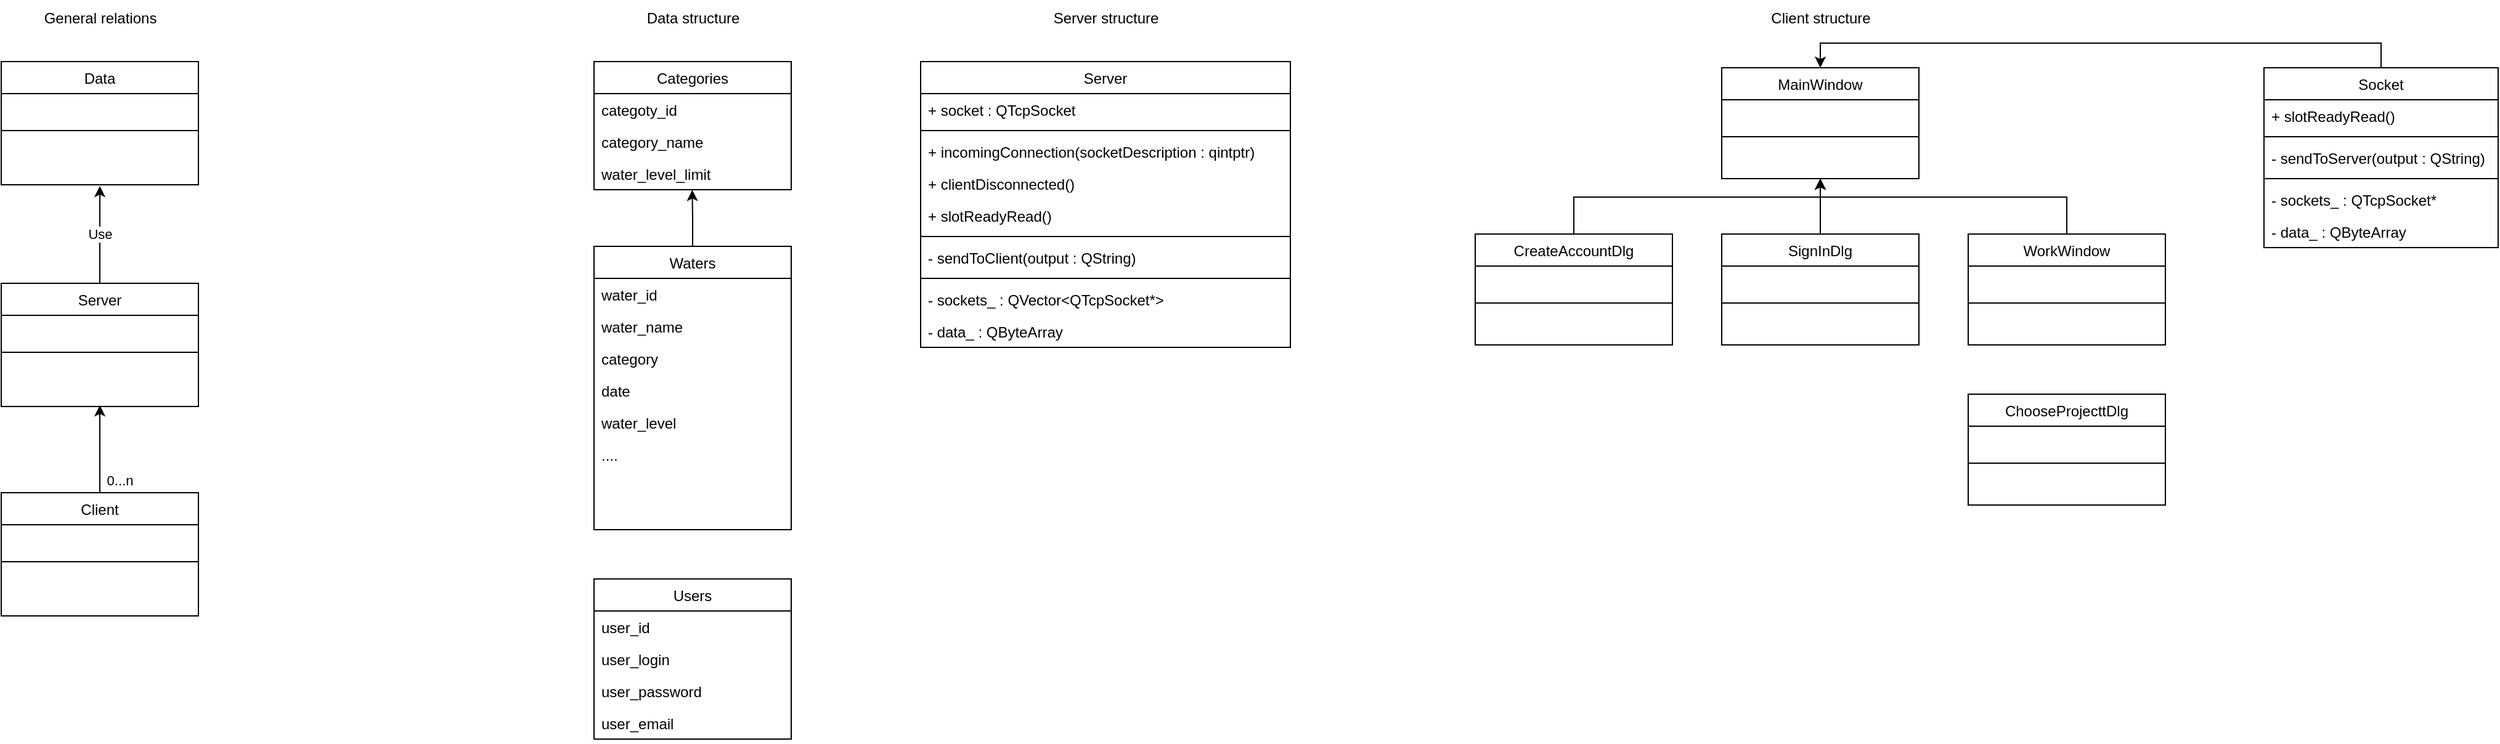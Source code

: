 <mxfile version="24.7.17">
  <diagram id="C5RBs43oDa-KdzZeNtuy" name="Page-1">
    <mxGraphModel dx="1151" dy="683" grid="1" gridSize="10" guides="1" tooltips="1" connect="1" arrows="1" fold="1" page="1" pageScale="1" pageWidth="827" pageHeight="1169" math="0" shadow="0">
      <root>
        <mxCell id="WIyWlLk6GJQsqaUBKTNV-0" />
        <mxCell id="WIyWlLk6GJQsqaUBKTNV-1" parent="WIyWlLk6GJQsqaUBKTNV-0" />
        <mxCell id="zkfFHV4jXpPFQw0GAbJ--6" value="Server" style="swimlane;fontStyle=0;align=center;verticalAlign=top;childLayout=stackLayout;horizontal=1;startSize=26;horizontalStack=0;resizeParent=1;resizeLast=0;collapsible=1;marginBottom=0;rounded=0;shadow=0;strokeWidth=1;" parent="WIyWlLk6GJQsqaUBKTNV-1" vertex="1">
          <mxGeometry x="334" y="470" width="160" height="100" as="geometry">
            <mxRectangle x="130" y="380" width="160" height="26" as="alternateBounds" />
          </mxGeometry>
        </mxCell>
        <mxCell id="zkfFHV4jXpPFQw0GAbJ--7" value=" " style="text;align=left;verticalAlign=top;spacingLeft=4;spacingRight=4;overflow=hidden;rotatable=0;points=[[0,0.5],[1,0.5]];portConstraint=eastwest;" parent="zkfFHV4jXpPFQw0GAbJ--6" vertex="1">
          <mxGeometry y="26" width="160" height="26" as="geometry" />
        </mxCell>
        <mxCell id="zkfFHV4jXpPFQw0GAbJ--9" value="" style="line;html=1;strokeWidth=1;align=left;verticalAlign=middle;spacingTop=-1;spacingLeft=3;spacingRight=3;rotatable=0;labelPosition=right;points=[];portConstraint=eastwest;" parent="zkfFHV4jXpPFQw0GAbJ--6" vertex="1">
          <mxGeometry y="52" width="160" height="8" as="geometry" />
        </mxCell>
        <mxCell id="26_SuUrsTJ2ntYaLOK97-0" value=" " style="text;align=left;verticalAlign=top;spacingLeft=4;spacingRight=4;overflow=hidden;rotatable=0;points=[[0,0.5],[1,0.5]];portConstraint=eastwest;" parent="zkfFHV4jXpPFQw0GAbJ--6" vertex="1">
          <mxGeometry y="60" width="160" height="40" as="geometry" />
        </mxCell>
        <mxCell id="26_SuUrsTJ2ntYaLOK97-1" value="Client" style="swimlane;fontStyle=0;align=center;verticalAlign=top;childLayout=stackLayout;horizontal=1;startSize=26;horizontalStack=0;resizeParent=1;resizeLast=0;collapsible=1;marginBottom=0;rounded=0;shadow=0;strokeWidth=1;" parent="WIyWlLk6GJQsqaUBKTNV-1" vertex="1">
          <mxGeometry x="334" y="640" width="160" height="100" as="geometry">
            <mxRectangle x="130" y="380" width="160" height="26" as="alternateBounds" />
          </mxGeometry>
        </mxCell>
        <mxCell id="26_SuUrsTJ2ntYaLOK97-2" value=" " style="text;align=left;verticalAlign=top;spacingLeft=4;spacingRight=4;overflow=hidden;rotatable=0;points=[[0,0.5],[1,0.5]];portConstraint=eastwest;" parent="26_SuUrsTJ2ntYaLOK97-1" vertex="1">
          <mxGeometry y="26" width="160" height="26" as="geometry" />
        </mxCell>
        <mxCell id="26_SuUrsTJ2ntYaLOK97-3" value="" style="line;html=1;strokeWidth=1;align=left;verticalAlign=middle;spacingTop=-1;spacingLeft=3;spacingRight=3;rotatable=0;labelPosition=right;points=[];portConstraint=eastwest;" parent="26_SuUrsTJ2ntYaLOK97-1" vertex="1">
          <mxGeometry y="52" width="160" height="8" as="geometry" />
        </mxCell>
        <mxCell id="26_SuUrsTJ2ntYaLOK97-4" value=" " style="text;align=left;verticalAlign=top;spacingLeft=4;spacingRight=4;overflow=hidden;rotatable=0;points=[[0,0.5],[1,0.5]];portConstraint=eastwest;" parent="26_SuUrsTJ2ntYaLOK97-1" vertex="1">
          <mxGeometry y="60" width="160" height="40" as="geometry" />
        </mxCell>
        <mxCell id="26_SuUrsTJ2ntYaLOK97-5" value="Data" style="swimlane;fontStyle=0;align=center;verticalAlign=top;childLayout=stackLayout;horizontal=1;startSize=26;horizontalStack=0;resizeParent=1;resizeLast=0;collapsible=1;marginBottom=0;rounded=0;shadow=0;strokeWidth=1;" parent="WIyWlLk6GJQsqaUBKTNV-1" vertex="1">
          <mxGeometry x="334" y="290" width="160" height="100" as="geometry">
            <mxRectangle x="130" y="380" width="160" height="26" as="alternateBounds" />
          </mxGeometry>
        </mxCell>
        <mxCell id="26_SuUrsTJ2ntYaLOK97-6" value=" " style="text;align=left;verticalAlign=top;spacingLeft=4;spacingRight=4;overflow=hidden;rotatable=0;points=[[0,0.5],[1,0.5]];portConstraint=eastwest;" parent="26_SuUrsTJ2ntYaLOK97-5" vertex="1">
          <mxGeometry y="26" width="160" height="26" as="geometry" />
        </mxCell>
        <mxCell id="26_SuUrsTJ2ntYaLOK97-7" value="" style="line;html=1;strokeWidth=1;align=left;verticalAlign=middle;spacingTop=-1;spacingLeft=3;spacingRight=3;rotatable=0;labelPosition=right;points=[];portConstraint=eastwest;" parent="26_SuUrsTJ2ntYaLOK97-5" vertex="1">
          <mxGeometry y="52" width="160" height="8" as="geometry" />
        </mxCell>
        <mxCell id="26_SuUrsTJ2ntYaLOK97-8" value=" " style="text;align=left;verticalAlign=top;spacingLeft=4;spacingRight=4;overflow=hidden;rotatable=0;points=[[0,0.5],[1,0.5]];portConstraint=eastwest;" parent="26_SuUrsTJ2ntYaLOK97-5" vertex="1">
          <mxGeometry y="60" width="160" height="40" as="geometry" />
        </mxCell>
        <mxCell id="26_SuUrsTJ2ntYaLOK97-9" style="edgeStyle=orthogonalEdgeStyle;rounded=0;orthogonalLoop=1;jettySize=auto;html=1;entryX=0.5;entryY=1.025;entryDx=0;entryDy=0;entryPerimeter=0;" parent="WIyWlLk6GJQsqaUBKTNV-1" source="zkfFHV4jXpPFQw0GAbJ--6" target="26_SuUrsTJ2ntYaLOK97-8" edge="1">
          <mxGeometry relative="1" as="geometry" />
        </mxCell>
        <mxCell id="26_SuUrsTJ2ntYaLOK97-11" value="Use" style="edgeLabel;html=1;align=center;verticalAlign=middle;resizable=0;points=[];" parent="26_SuUrsTJ2ntYaLOK97-9" vertex="1" connectable="0">
          <mxGeometry x="0.291" y="-3" relative="1" as="geometry">
            <mxPoint x="-3" y="11" as="offset" />
          </mxGeometry>
        </mxCell>
        <mxCell id="26_SuUrsTJ2ntYaLOK97-10" style="edgeStyle=orthogonalEdgeStyle;rounded=0;orthogonalLoop=1;jettySize=auto;html=1;entryX=0.5;entryY=0.975;entryDx=0;entryDy=0;entryPerimeter=0;" parent="WIyWlLk6GJQsqaUBKTNV-1" source="26_SuUrsTJ2ntYaLOK97-1" target="26_SuUrsTJ2ntYaLOK97-0" edge="1">
          <mxGeometry relative="1" as="geometry" />
        </mxCell>
        <mxCell id="26_SuUrsTJ2ntYaLOK97-12" value="0...n" style="edgeLabel;html=1;align=center;verticalAlign=middle;resizable=0;points=[];" parent="WIyWlLk6GJQsqaUBKTNV-1" vertex="1" connectable="0">
          <mxGeometry x="430" y="630" as="geometry" />
        </mxCell>
        <mxCell id="26_SuUrsTJ2ntYaLOK97-13" value="General relations" style="text;html=1;align=center;verticalAlign=middle;resizable=0;points=[];autosize=1;strokeColor=none;fillColor=none;" parent="WIyWlLk6GJQsqaUBKTNV-1" vertex="1">
          <mxGeometry x="359" y="240" width="110" height="30" as="geometry" />
        </mxCell>
        <mxCell id="26_SuUrsTJ2ntYaLOK97-14" value="Data structure" style="text;html=1;align=center;verticalAlign=middle;resizable=0;points=[];autosize=1;strokeColor=none;fillColor=none;" parent="WIyWlLk6GJQsqaUBKTNV-1" vertex="1">
          <mxGeometry x="845" y="240" width="100" height="30" as="geometry" />
        </mxCell>
        <mxCell id="26_SuUrsTJ2ntYaLOK97-15" value="Categories" style="swimlane;fontStyle=0;align=center;verticalAlign=top;childLayout=stackLayout;horizontal=1;startSize=26;horizontalStack=0;resizeParent=1;resizeLast=0;collapsible=1;marginBottom=0;rounded=0;shadow=0;strokeWidth=1;" parent="WIyWlLk6GJQsqaUBKTNV-1" vertex="1">
          <mxGeometry x="815" y="290" width="160" height="104" as="geometry">
            <mxRectangle x="130" y="380" width="160" height="26" as="alternateBounds" />
          </mxGeometry>
        </mxCell>
        <mxCell id="26_SuUrsTJ2ntYaLOK97-16" value="categoty_id" style="text;align=left;verticalAlign=top;spacingLeft=4;spacingRight=4;overflow=hidden;rotatable=0;points=[[0,0.5],[1,0.5]];portConstraint=eastwest;" parent="26_SuUrsTJ2ntYaLOK97-15" vertex="1">
          <mxGeometry y="26" width="160" height="26" as="geometry" />
        </mxCell>
        <mxCell id="26_SuUrsTJ2ntYaLOK97-32" value="category_name" style="text;align=left;verticalAlign=top;spacingLeft=4;spacingRight=4;overflow=hidden;rotatable=0;points=[[0,0.5],[1,0.5]];portConstraint=eastwest;" parent="26_SuUrsTJ2ntYaLOK97-15" vertex="1">
          <mxGeometry y="52" width="160" height="26" as="geometry" />
        </mxCell>
        <mxCell id="26_SuUrsTJ2ntYaLOK97-33" value="water_level_limit" style="text;align=left;verticalAlign=top;spacingLeft=4;spacingRight=4;overflow=hidden;rotatable=0;points=[[0,0.5],[1,0.5]];portConstraint=eastwest;" parent="26_SuUrsTJ2ntYaLOK97-15" vertex="1">
          <mxGeometry y="78" width="160" height="26" as="geometry" />
        </mxCell>
        <mxCell id="26_SuUrsTJ2ntYaLOK97-19" value="Waters" style="swimlane;fontStyle=0;align=center;verticalAlign=top;childLayout=stackLayout;horizontal=1;startSize=26;horizontalStack=0;resizeParent=1;resizeLast=0;collapsible=1;marginBottom=0;rounded=0;shadow=0;strokeWidth=1;" parent="WIyWlLk6GJQsqaUBKTNV-1" vertex="1">
          <mxGeometry x="815" y="440" width="160" height="230" as="geometry">
            <mxRectangle x="130" y="380" width="160" height="26" as="alternateBounds" />
          </mxGeometry>
        </mxCell>
        <mxCell id="26_SuUrsTJ2ntYaLOK97-20" value="water_id" style="text;align=left;verticalAlign=top;spacingLeft=4;spacingRight=4;overflow=hidden;rotatable=0;points=[[0,0.5],[1,0.5]];portConstraint=eastwest;" parent="26_SuUrsTJ2ntYaLOK97-19" vertex="1">
          <mxGeometry y="26" width="160" height="26" as="geometry" />
        </mxCell>
        <mxCell id="26_SuUrsTJ2ntYaLOK97-27" value="water_name" style="text;align=left;verticalAlign=top;spacingLeft=4;spacingRight=4;overflow=hidden;rotatable=0;points=[[0,0.5],[1,0.5]];portConstraint=eastwest;" parent="26_SuUrsTJ2ntYaLOK97-19" vertex="1">
          <mxGeometry y="52" width="160" height="26" as="geometry" />
        </mxCell>
        <mxCell id="26_SuUrsTJ2ntYaLOK97-28" value="category" style="text;align=left;verticalAlign=top;spacingLeft=4;spacingRight=4;overflow=hidden;rotatable=0;points=[[0,0.5],[1,0.5]];portConstraint=eastwest;" parent="26_SuUrsTJ2ntYaLOK97-19" vertex="1">
          <mxGeometry y="78" width="160" height="26" as="geometry" />
        </mxCell>
        <mxCell id="26_SuUrsTJ2ntYaLOK97-29" value="date" style="text;align=left;verticalAlign=top;spacingLeft=4;spacingRight=4;overflow=hidden;rotatable=0;points=[[0,0.5],[1,0.5]];portConstraint=eastwest;" parent="26_SuUrsTJ2ntYaLOK97-19" vertex="1">
          <mxGeometry y="104" width="160" height="26" as="geometry" />
        </mxCell>
        <mxCell id="26_SuUrsTJ2ntYaLOK97-30" value="water_level" style="text;align=left;verticalAlign=top;spacingLeft=4;spacingRight=4;overflow=hidden;rotatable=0;points=[[0,0.5],[1,0.5]];portConstraint=eastwest;" parent="26_SuUrsTJ2ntYaLOK97-19" vertex="1">
          <mxGeometry y="130" width="160" height="26" as="geometry" />
        </mxCell>
        <mxCell id="26_SuUrsTJ2ntYaLOK97-31" value="...." style="text;align=left;verticalAlign=top;spacingLeft=4;spacingRight=4;overflow=hidden;rotatable=0;points=[[0,0.5],[1,0.5]];portConstraint=eastwest;" parent="26_SuUrsTJ2ntYaLOK97-19" vertex="1">
          <mxGeometry y="156" width="160" height="26" as="geometry" />
        </mxCell>
        <mxCell id="26_SuUrsTJ2ntYaLOK97-23" value="Users" style="swimlane;fontStyle=0;align=center;verticalAlign=top;childLayout=stackLayout;horizontal=1;startSize=26;horizontalStack=0;resizeParent=1;resizeLast=0;collapsible=1;marginBottom=0;rounded=0;shadow=0;strokeWidth=1;" parent="WIyWlLk6GJQsqaUBKTNV-1" vertex="1">
          <mxGeometry x="815" y="710" width="160" height="130" as="geometry">
            <mxRectangle x="130" y="380" width="160" height="26" as="alternateBounds" />
          </mxGeometry>
        </mxCell>
        <mxCell id="26_SuUrsTJ2ntYaLOK97-37" value="user_id" style="text;align=left;verticalAlign=top;spacingLeft=4;spacingRight=4;overflow=hidden;rotatable=0;points=[[0,0.5],[1,0.5]];portConstraint=eastwest;" parent="26_SuUrsTJ2ntYaLOK97-23" vertex="1">
          <mxGeometry y="26" width="160" height="26" as="geometry" />
        </mxCell>
        <mxCell id="26_SuUrsTJ2ntYaLOK97-24" value="user_login" style="text;align=left;verticalAlign=top;spacingLeft=4;spacingRight=4;overflow=hidden;rotatable=0;points=[[0,0.5],[1,0.5]];portConstraint=eastwest;" parent="26_SuUrsTJ2ntYaLOK97-23" vertex="1">
          <mxGeometry y="52" width="160" height="26" as="geometry" />
        </mxCell>
        <mxCell id="26_SuUrsTJ2ntYaLOK97-35" value="user_password" style="text;align=left;verticalAlign=top;spacingLeft=4;spacingRight=4;overflow=hidden;rotatable=0;points=[[0,0.5],[1,0.5]];portConstraint=eastwest;" parent="26_SuUrsTJ2ntYaLOK97-23" vertex="1">
          <mxGeometry y="78" width="160" height="26" as="geometry" />
        </mxCell>
        <mxCell id="26_SuUrsTJ2ntYaLOK97-36" value="user_email" style="text;align=left;verticalAlign=top;spacingLeft=4;spacingRight=4;overflow=hidden;rotatable=0;points=[[0,0.5],[1,0.5]];portConstraint=eastwest;" parent="26_SuUrsTJ2ntYaLOK97-23" vertex="1">
          <mxGeometry y="104" width="160" height="26" as="geometry" />
        </mxCell>
        <mxCell id="26_SuUrsTJ2ntYaLOK97-34" style="edgeStyle=orthogonalEdgeStyle;rounded=0;orthogonalLoop=1;jettySize=auto;html=1;entryX=0.498;entryY=1.006;entryDx=0;entryDy=0;entryPerimeter=0;" parent="WIyWlLk6GJQsqaUBKTNV-1" source="26_SuUrsTJ2ntYaLOK97-19" target="26_SuUrsTJ2ntYaLOK97-33" edge="1">
          <mxGeometry relative="1" as="geometry" />
        </mxCell>
        <mxCell id="26_SuUrsTJ2ntYaLOK97-38" value="Server structure" style="text;html=1;align=center;verticalAlign=middle;resizable=0;points=[];autosize=1;strokeColor=none;fillColor=none;" parent="WIyWlLk6GJQsqaUBKTNV-1" vertex="1">
          <mxGeometry x="1175" y="240" width="110" height="30" as="geometry" />
        </mxCell>
        <mxCell id="26_SuUrsTJ2ntYaLOK97-39" value="Client structure" style="text;html=1;align=center;verticalAlign=middle;resizable=0;points=[];autosize=1;strokeColor=none;fillColor=none;" parent="WIyWlLk6GJQsqaUBKTNV-1" vertex="1">
          <mxGeometry x="1760" y="240" width="100" height="30" as="geometry" />
        </mxCell>
        <mxCell id="26_SuUrsTJ2ntYaLOK97-40" value="Server" style="swimlane;fontStyle=0;align=center;verticalAlign=top;childLayout=stackLayout;horizontal=1;startSize=26;horizontalStack=0;resizeParent=1;resizeLast=0;collapsible=1;marginBottom=0;rounded=0;shadow=0;strokeWidth=1;" parent="WIyWlLk6GJQsqaUBKTNV-1" vertex="1">
          <mxGeometry x="1080" y="290" width="300" height="232" as="geometry">
            <mxRectangle x="130" y="380" width="160" height="26" as="alternateBounds" />
          </mxGeometry>
        </mxCell>
        <mxCell id="26_SuUrsTJ2ntYaLOK97-47" value="+ socket : QTcpSocket" style="text;align=left;verticalAlign=top;spacingLeft=4;spacingRight=4;overflow=hidden;rotatable=0;points=[[0,0.5],[1,0.5]];portConstraint=eastwest;" parent="26_SuUrsTJ2ntYaLOK97-40" vertex="1">
          <mxGeometry y="26" width="300" height="26" as="geometry" />
        </mxCell>
        <mxCell id="26_SuUrsTJ2ntYaLOK97-48" value="" style="line;html=1;strokeWidth=1;align=left;verticalAlign=middle;spacingTop=-1;spacingLeft=3;spacingRight=3;rotatable=0;labelPosition=right;points=[];portConstraint=eastwest;" parent="26_SuUrsTJ2ntYaLOK97-40" vertex="1">
          <mxGeometry y="52" width="300" height="8" as="geometry" />
        </mxCell>
        <mxCell id="26_SuUrsTJ2ntYaLOK97-41" value="+ incomingConnection(socketDescription : qintptr)" style="text;align=left;verticalAlign=top;spacingLeft=4;spacingRight=4;overflow=hidden;rotatable=0;points=[[0,0.5],[1,0.5]];portConstraint=eastwest;" parent="26_SuUrsTJ2ntYaLOK97-40" vertex="1">
          <mxGeometry y="60" width="300" height="26" as="geometry" />
        </mxCell>
        <mxCell id="26_SuUrsTJ2ntYaLOK97-44" value="+ clientDisconnected()" style="text;align=left;verticalAlign=top;spacingLeft=4;spacingRight=4;overflow=hidden;rotatable=0;points=[[0,0.5],[1,0.5]];portConstraint=eastwest;" parent="26_SuUrsTJ2ntYaLOK97-40" vertex="1">
          <mxGeometry y="86" width="300" height="26" as="geometry" />
        </mxCell>
        <mxCell id="26_SuUrsTJ2ntYaLOK97-45" value="+ slotReadyRead()" style="text;align=left;verticalAlign=top;spacingLeft=4;spacingRight=4;overflow=hidden;rotatable=0;points=[[0,0.5],[1,0.5]];portConstraint=eastwest;" parent="26_SuUrsTJ2ntYaLOK97-40" vertex="1">
          <mxGeometry y="112" width="300" height="26" as="geometry" />
        </mxCell>
        <mxCell id="26_SuUrsTJ2ntYaLOK97-42" value="" style="line;html=1;strokeWidth=1;align=left;verticalAlign=middle;spacingTop=-1;spacingLeft=3;spacingRight=3;rotatable=0;labelPosition=right;points=[];portConstraint=eastwest;" parent="26_SuUrsTJ2ntYaLOK97-40" vertex="1">
          <mxGeometry y="138" width="300" height="8" as="geometry" />
        </mxCell>
        <mxCell id="26_SuUrsTJ2ntYaLOK97-46" value="- sendToClient(output : QString)" style="text;align=left;verticalAlign=top;spacingLeft=4;spacingRight=4;overflow=hidden;rotatable=0;points=[[0,0.5],[1,0.5]];portConstraint=eastwest;" parent="26_SuUrsTJ2ntYaLOK97-40" vertex="1">
          <mxGeometry y="146" width="300" height="26" as="geometry" />
        </mxCell>
        <mxCell id="26_SuUrsTJ2ntYaLOK97-49" value="" style="line;html=1;strokeWidth=1;align=left;verticalAlign=middle;spacingTop=-1;spacingLeft=3;spacingRight=3;rotatable=0;labelPosition=right;points=[];portConstraint=eastwest;" parent="26_SuUrsTJ2ntYaLOK97-40" vertex="1">
          <mxGeometry y="172" width="300" height="8" as="geometry" />
        </mxCell>
        <mxCell id="26_SuUrsTJ2ntYaLOK97-50" value="- sockets_ : QVector&lt;QTcpSocket*&gt;" style="text;align=left;verticalAlign=top;spacingLeft=4;spacingRight=4;overflow=hidden;rotatable=0;points=[[0,0.5],[1,0.5]];portConstraint=eastwest;" parent="26_SuUrsTJ2ntYaLOK97-40" vertex="1">
          <mxGeometry y="180" width="300" height="26" as="geometry" />
        </mxCell>
        <mxCell id="26_SuUrsTJ2ntYaLOK97-51" value="- data_ : QByteArray" style="text;align=left;verticalAlign=top;spacingLeft=4;spacingRight=4;overflow=hidden;rotatable=0;points=[[0,0.5],[1,0.5]];portConstraint=eastwest;" parent="26_SuUrsTJ2ntYaLOK97-40" vertex="1">
          <mxGeometry y="206" width="300" height="26" as="geometry" />
        </mxCell>
        <mxCell id="fYKeKXlIGIjZoPwDW9lT-18" style="edgeStyle=orthogonalEdgeStyle;rounded=0;orthogonalLoop=1;jettySize=auto;html=1;entryX=0.5;entryY=1;entryDx=0;entryDy=0;" edge="1" parent="WIyWlLk6GJQsqaUBKTNV-1" source="fYKeKXlIGIjZoPwDW9lT-0" target="fYKeKXlIGIjZoPwDW9lT-7">
          <mxGeometry relative="1" as="geometry">
            <Array as="points">
              <mxPoint x="2010" y="400" />
              <mxPoint x="1810" y="400" />
            </Array>
          </mxGeometry>
        </mxCell>
        <mxCell id="fYKeKXlIGIjZoPwDW9lT-0" value="WorkWindow" style="swimlane;fontStyle=0;align=center;verticalAlign=top;childLayout=stackLayout;horizontal=1;startSize=26;horizontalStack=0;resizeParent=1;resizeLast=0;collapsible=1;marginBottom=0;rounded=0;shadow=0;strokeWidth=1;" vertex="1" parent="WIyWlLk6GJQsqaUBKTNV-1">
          <mxGeometry x="1930" y="430" width="160" height="90" as="geometry">
            <mxRectangle x="130" y="380" width="160" height="26" as="alternateBounds" />
          </mxGeometry>
        </mxCell>
        <mxCell id="fYKeKXlIGIjZoPwDW9lT-1" value=" " style="text;align=left;verticalAlign=top;spacingLeft=4;spacingRight=4;overflow=hidden;rotatable=0;points=[[0,0.5],[1,0.5]];portConstraint=eastwest;" vertex="1" parent="fYKeKXlIGIjZoPwDW9lT-0">
          <mxGeometry y="26" width="160" height="26" as="geometry" />
        </mxCell>
        <mxCell id="fYKeKXlIGIjZoPwDW9lT-2" value="" style="line;html=1;strokeWidth=1;align=left;verticalAlign=middle;spacingTop=-1;spacingLeft=3;spacingRight=3;rotatable=0;labelPosition=right;points=[];portConstraint=eastwest;" vertex="1" parent="fYKeKXlIGIjZoPwDW9lT-0">
          <mxGeometry y="52" width="160" height="8" as="geometry" />
        </mxCell>
        <mxCell id="fYKeKXlIGIjZoPwDW9lT-20" style="edgeStyle=orthogonalEdgeStyle;rounded=0;orthogonalLoop=1;jettySize=auto;html=1;entryX=0.5;entryY=1;entryDx=0;entryDy=0;" edge="1" parent="WIyWlLk6GJQsqaUBKTNV-1" source="fYKeKXlIGIjZoPwDW9lT-4" target="fYKeKXlIGIjZoPwDW9lT-7">
          <mxGeometry relative="1" as="geometry" />
        </mxCell>
        <mxCell id="fYKeKXlIGIjZoPwDW9lT-4" value="SignInDlg" style="swimlane;fontStyle=0;align=center;verticalAlign=top;childLayout=stackLayout;horizontal=1;startSize=26;horizontalStack=0;resizeParent=1;resizeLast=0;collapsible=1;marginBottom=0;rounded=0;shadow=0;strokeWidth=1;" vertex="1" parent="WIyWlLk6GJQsqaUBKTNV-1">
          <mxGeometry x="1730" y="430" width="160" height="90" as="geometry">
            <mxRectangle x="130" y="380" width="160" height="26" as="alternateBounds" />
          </mxGeometry>
        </mxCell>
        <mxCell id="fYKeKXlIGIjZoPwDW9lT-5" value=" " style="text;align=left;verticalAlign=top;spacingLeft=4;spacingRight=4;overflow=hidden;rotatable=0;points=[[0,0.5],[1,0.5]];portConstraint=eastwest;" vertex="1" parent="fYKeKXlIGIjZoPwDW9lT-4">
          <mxGeometry y="26" width="160" height="26" as="geometry" />
        </mxCell>
        <mxCell id="fYKeKXlIGIjZoPwDW9lT-6" value="" style="line;html=1;strokeWidth=1;align=left;verticalAlign=middle;spacingTop=-1;spacingLeft=3;spacingRight=3;rotatable=0;labelPosition=right;points=[];portConstraint=eastwest;" vertex="1" parent="fYKeKXlIGIjZoPwDW9lT-4">
          <mxGeometry y="52" width="160" height="8" as="geometry" />
        </mxCell>
        <mxCell id="fYKeKXlIGIjZoPwDW9lT-7" value="MainWindow" style="swimlane;fontStyle=0;align=center;verticalAlign=top;childLayout=stackLayout;horizontal=1;startSize=26;horizontalStack=0;resizeParent=1;resizeLast=0;collapsible=1;marginBottom=0;rounded=0;shadow=0;strokeWidth=1;" vertex="1" parent="WIyWlLk6GJQsqaUBKTNV-1">
          <mxGeometry x="1730" y="295" width="160" height="90" as="geometry">
            <mxRectangle x="130" y="380" width="160" height="26" as="alternateBounds" />
          </mxGeometry>
        </mxCell>
        <mxCell id="fYKeKXlIGIjZoPwDW9lT-8" value=" " style="text;align=left;verticalAlign=top;spacingLeft=4;spacingRight=4;overflow=hidden;rotatable=0;points=[[0,0.5],[1,0.5]];portConstraint=eastwest;" vertex="1" parent="fYKeKXlIGIjZoPwDW9lT-7">
          <mxGeometry y="26" width="160" height="26" as="geometry" />
        </mxCell>
        <mxCell id="fYKeKXlIGIjZoPwDW9lT-9" value="" style="line;html=1;strokeWidth=1;align=left;verticalAlign=middle;spacingTop=-1;spacingLeft=3;spacingRight=3;rotatable=0;labelPosition=right;points=[];portConstraint=eastwest;" vertex="1" parent="fYKeKXlIGIjZoPwDW9lT-7">
          <mxGeometry y="52" width="160" height="8" as="geometry" />
        </mxCell>
        <mxCell id="fYKeKXlIGIjZoPwDW9lT-16" style="edgeStyle=orthogonalEdgeStyle;rounded=0;orthogonalLoop=1;jettySize=auto;html=1;entryX=0.5;entryY=1;entryDx=0;entryDy=0;" edge="1" parent="WIyWlLk6GJQsqaUBKTNV-1" source="fYKeKXlIGIjZoPwDW9lT-10" target="fYKeKXlIGIjZoPwDW9lT-7">
          <mxGeometry relative="1" as="geometry">
            <Array as="points">
              <mxPoint x="1610" y="400" />
              <mxPoint x="1810" y="400" />
            </Array>
          </mxGeometry>
        </mxCell>
        <mxCell id="fYKeKXlIGIjZoPwDW9lT-10" value="CreateAccountDlg" style="swimlane;fontStyle=0;align=center;verticalAlign=top;childLayout=stackLayout;horizontal=1;startSize=26;horizontalStack=0;resizeParent=1;resizeLast=0;collapsible=1;marginBottom=0;rounded=0;shadow=0;strokeWidth=1;" vertex="1" parent="WIyWlLk6GJQsqaUBKTNV-1">
          <mxGeometry x="1530" y="430" width="160" height="90" as="geometry">
            <mxRectangle x="130" y="380" width="160" height="26" as="alternateBounds" />
          </mxGeometry>
        </mxCell>
        <mxCell id="fYKeKXlIGIjZoPwDW9lT-11" value=" " style="text;align=left;verticalAlign=top;spacingLeft=4;spacingRight=4;overflow=hidden;rotatable=0;points=[[0,0.5],[1,0.5]];portConstraint=eastwest;" vertex="1" parent="fYKeKXlIGIjZoPwDW9lT-10">
          <mxGeometry y="26" width="160" height="26" as="geometry" />
        </mxCell>
        <mxCell id="fYKeKXlIGIjZoPwDW9lT-12" value="" style="line;html=1;strokeWidth=1;align=left;verticalAlign=middle;spacingTop=-1;spacingLeft=3;spacingRight=3;rotatable=0;labelPosition=right;points=[];portConstraint=eastwest;" vertex="1" parent="fYKeKXlIGIjZoPwDW9lT-10">
          <mxGeometry y="52" width="160" height="8" as="geometry" />
        </mxCell>
        <mxCell id="fYKeKXlIGIjZoPwDW9lT-13" value="ChooseProjecttDlg" style="swimlane;fontStyle=0;align=center;verticalAlign=top;childLayout=stackLayout;horizontal=1;startSize=26;horizontalStack=0;resizeParent=1;resizeLast=0;collapsible=1;marginBottom=0;rounded=0;shadow=0;strokeWidth=1;" vertex="1" parent="WIyWlLk6GJQsqaUBKTNV-1">
          <mxGeometry x="1930" y="560" width="160" height="90" as="geometry">
            <mxRectangle x="130" y="380" width="160" height="26" as="alternateBounds" />
          </mxGeometry>
        </mxCell>
        <mxCell id="fYKeKXlIGIjZoPwDW9lT-14" value=" " style="text;align=left;verticalAlign=top;spacingLeft=4;spacingRight=4;overflow=hidden;rotatable=0;points=[[0,0.5],[1,0.5]];portConstraint=eastwest;" vertex="1" parent="fYKeKXlIGIjZoPwDW9lT-13">
          <mxGeometry y="26" width="160" height="26" as="geometry" />
        </mxCell>
        <mxCell id="fYKeKXlIGIjZoPwDW9lT-15" value="" style="line;html=1;strokeWidth=1;align=left;verticalAlign=middle;spacingTop=-1;spacingLeft=3;spacingRight=3;rotatable=0;labelPosition=right;points=[];portConstraint=eastwest;" vertex="1" parent="fYKeKXlIGIjZoPwDW9lT-13">
          <mxGeometry y="52" width="160" height="8" as="geometry" />
        </mxCell>
        <mxCell id="fYKeKXlIGIjZoPwDW9lT-24" style="edgeStyle=orthogonalEdgeStyle;rounded=0;orthogonalLoop=1;jettySize=auto;html=1;entryX=0.5;entryY=0;entryDx=0;entryDy=0;exitX=0.5;exitY=0;exitDx=0;exitDy=0;" edge="1" parent="WIyWlLk6GJQsqaUBKTNV-1" source="fYKeKXlIGIjZoPwDW9lT-21" target="fYKeKXlIGIjZoPwDW9lT-7">
          <mxGeometry relative="1" as="geometry">
            <Array as="points">
              <mxPoint x="2265" y="275" />
              <mxPoint x="1810" y="275" />
            </Array>
          </mxGeometry>
        </mxCell>
        <mxCell id="fYKeKXlIGIjZoPwDW9lT-21" value="Socket" style="swimlane;fontStyle=0;align=center;verticalAlign=top;childLayout=stackLayout;horizontal=1;startSize=26;horizontalStack=0;resizeParent=1;resizeLast=0;collapsible=1;marginBottom=0;rounded=0;shadow=0;strokeWidth=1;" vertex="1" parent="WIyWlLk6GJQsqaUBKTNV-1">
          <mxGeometry x="2170" y="295" width="190" height="146" as="geometry">
            <mxRectangle x="130" y="380" width="160" height="26" as="alternateBounds" />
          </mxGeometry>
        </mxCell>
        <mxCell id="fYKeKXlIGIjZoPwDW9lT-25" value="+ slotReadyRead()" style="text;align=left;verticalAlign=top;spacingLeft=4;spacingRight=4;overflow=hidden;rotatable=0;points=[[0,0.5],[1,0.5]];portConstraint=eastwest;" vertex="1" parent="fYKeKXlIGIjZoPwDW9lT-21">
          <mxGeometry y="26" width="190" height="26" as="geometry" />
        </mxCell>
        <mxCell id="fYKeKXlIGIjZoPwDW9lT-23" value="" style="line;html=1;strokeWidth=1;align=left;verticalAlign=middle;spacingTop=-1;spacingLeft=3;spacingRight=3;rotatable=0;labelPosition=right;points=[];portConstraint=eastwest;" vertex="1" parent="fYKeKXlIGIjZoPwDW9lT-21">
          <mxGeometry y="52" width="190" height="8" as="geometry" />
        </mxCell>
        <mxCell id="fYKeKXlIGIjZoPwDW9lT-26" value="- sendToServer(output : QString)" style="text;align=left;verticalAlign=top;spacingLeft=4;spacingRight=4;overflow=hidden;rotatable=0;points=[[0,0.5],[1,0.5]];portConstraint=eastwest;" vertex="1" parent="fYKeKXlIGIjZoPwDW9lT-21">
          <mxGeometry y="60" width="190" height="26" as="geometry" />
        </mxCell>
        <mxCell id="fYKeKXlIGIjZoPwDW9lT-28" value="" style="line;html=1;strokeWidth=1;align=left;verticalAlign=middle;spacingTop=-1;spacingLeft=3;spacingRight=3;rotatable=0;labelPosition=right;points=[];portConstraint=eastwest;" vertex="1" parent="fYKeKXlIGIjZoPwDW9lT-21">
          <mxGeometry y="86" width="190" height="8" as="geometry" />
        </mxCell>
        <mxCell id="fYKeKXlIGIjZoPwDW9lT-30" value="- sockets_ : QTcpSocket*" style="text;align=left;verticalAlign=top;spacingLeft=4;spacingRight=4;overflow=hidden;rotatable=0;points=[[0,0.5],[1,0.5]];portConstraint=eastwest;" vertex="1" parent="fYKeKXlIGIjZoPwDW9lT-21">
          <mxGeometry y="94" width="190" height="26" as="geometry" />
        </mxCell>
        <mxCell id="fYKeKXlIGIjZoPwDW9lT-31" value="- data_ : QByteArray" style="text;align=left;verticalAlign=top;spacingLeft=4;spacingRight=4;overflow=hidden;rotatable=0;points=[[0,0.5],[1,0.5]];portConstraint=eastwest;" vertex="1" parent="fYKeKXlIGIjZoPwDW9lT-21">
          <mxGeometry y="120" width="190" height="26" as="geometry" />
        </mxCell>
      </root>
    </mxGraphModel>
  </diagram>
</mxfile>
